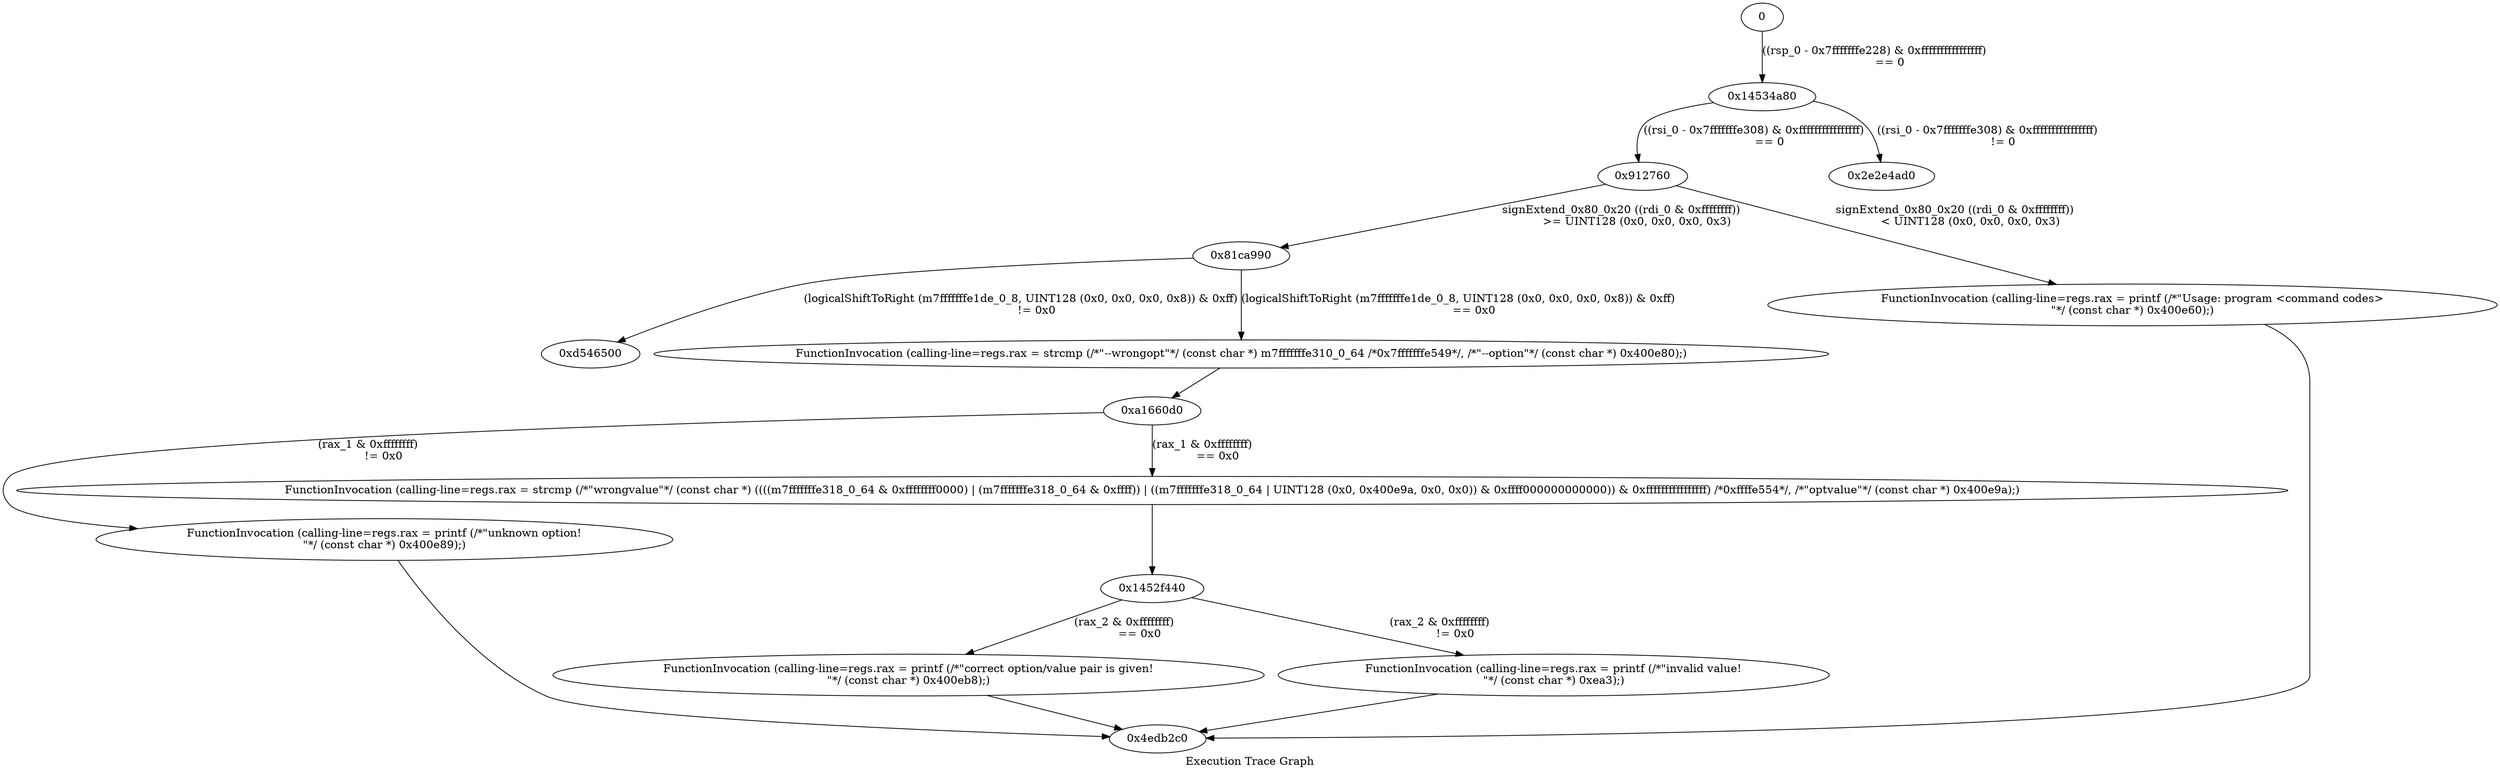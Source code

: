 digraph "Execution Trace Graph" {
	label="Execution Trace Graph";

	Node0 [label = "0"];
	Node0x912760 [label = "0x912760"];
	Node0x34c29a0 [label = "FunctionInvocation (calling-line=regs.rax = printf (/*\"unknown option!\n\"*/ (const char *) 0x400e89);)"];
	Node0x4edb2c0 [label = "0x4edb2c0"];
	Node0x81ca990 [label = "0x81ca990"];
	Node0xa1660d0 [label = "0xa1660d0"];
	Node0xb88b870 [label = "FunctionInvocation (calling-line=regs.rax = printf (/*\"correct option/value pair is given!\n\"*/ (const char *) 0x400eb8);)"];
	Node0xd546500 [label = "0xd546500"];
	Node0x13c61c50 [label = "FunctionInvocation (calling-line=regs.rax = printf (/*\"invalid value!\n\"*/ (const char *) 0xea3);)"];
	Node0x1452f440 [label = "0x1452f440"];
	Node0x14534a80 [label = "0x14534a80"];
	Node0x16c04b40 [label = "FunctionInvocation (calling-line=regs.rax = strcmp (/*\"--wrongopt\"*/ (const char *) m7fffffffe310_0_64 /*0x7fffffffe549*/, /*\"--option\"*/ (const char *) 0x400e80);)"];
	Node0x1e486910 [label = "FunctionInvocation (calling-line=regs.rax = strcmp (/*\"wrongvalue\"*/ (const char *) ((((m7fffffffe318_0_64 & 0xffffffff0000) | (m7fffffffe318_0_64 & 0xffff)) | ((m7fffffffe318_0_64 | UINT128 (0x0, 0x400e9a, 0x0, 0x0)) & 0xffff000000000000)) & 0xffffffffffffffff) /*0xffffe554*/, /*\"optvalue\"*/ (const char *) 0x400e9a);)"];
	Node0x2ae6f190 [label = "FunctionInvocation (calling-line=regs.rax = printf (/*\"Usage: program <command codes>\n\"*/ (const char *) 0x400e60);)"];
	Node0x2e2e4ad0 [label = "0x2e2e4ad0"];
	Node0 -> Node0x14534a80 [label = "((rsp_0 - 0x7fffffffe228) & 0xffffffffffffffff)
	 == 0"];
	Node0x14534a80 -> Node0x912760 [label = "((rsi_0 - 0x7fffffffe308) & 0xffffffffffffffff)
	 == 0"];
	Node0x14534a80 -> Node0x2e2e4ad0 [label = "((rsi_0 - 0x7fffffffe308) & 0xffffffffffffffff)
	 != 0"];
	Node0x912760 -> Node0x81ca990 [label = "signExtend_0x80_0x20 ((rdi_0 & 0xffffffff))
	 >= UINT128 (0x0, 0x0, 0x0, 0x3)"];
	Node0x912760 -> Node0x2ae6f190 [label = "signExtend_0x80_0x20 ((rdi_0 & 0xffffffff))
	 < UINT128 (0x0, 0x0, 0x0, 0x3)"];
	Node0x2ae6f190 -> Node0x4edb2c0 [label = ""];
	Node0x81ca990 -> Node0x16c04b40 [label = "(logicalShiftToRight (m7fffffffe1de_0_8, UINT128 (0x0, 0x0, 0x0, 0x8)) & 0xff)
	 == 0x0"];
	Node0x16c04b40 -> Node0xa1660d0 [label = ""];
	Node0x81ca990 -> Node0xd546500 [label = "(logicalShiftToRight (m7fffffffe1de_0_8, UINT128 (0x0, 0x0, 0x0, 0x8)) & 0xff)
	 != 0x0"];
	Node0xa1660d0 -> Node0x34c29a0 [label = "(rax_1 & 0xffffffff)
	 != 0x0"];
	Node0x34c29a0 -> Node0x4edb2c0 [label = ""];
	Node0xa1660d0 -> Node0x1e486910 [label = "(rax_1 & 0xffffffff)
	 == 0x0"];
	Node0x1e486910 -> Node0x1452f440 [label = ""];
	Node0x1452f440 -> Node0x13c61c50 [label = "(rax_2 & 0xffffffff)
	 != 0x0"];
	Node0x13c61c50 -> Node0x4edb2c0 [label = ""];
	Node0x1452f440 -> Node0xb88b870 [label = "(rax_2 & 0xffffffff)
	 == 0x0"];
	Node0xb88b870 -> Node0x4edb2c0 [label = ""];
}
